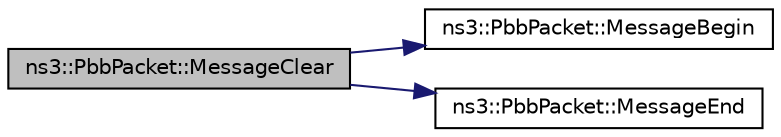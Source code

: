 digraph "ns3::PbbPacket::MessageClear"
{
 // LATEX_PDF_SIZE
  edge [fontname="Helvetica",fontsize="10",labelfontname="Helvetica",labelfontsize="10"];
  node [fontname="Helvetica",fontsize="10",shape=record];
  rankdir="LR";
  Node1 [label="ns3::PbbPacket::MessageClear",height=0.2,width=0.4,color="black", fillcolor="grey75", style="filled", fontcolor="black",tooltip="Removes all messages from this packet."];
  Node1 -> Node2 [color="midnightblue",fontsize="10",style="solid",fontname="Helvetica"];
  Node2 [label="ns3::PbbPacket::MessageBegin",height=0.2,width=0.4,color="black", fillcolor="white", style="filled",URL="$classns3_1_1_pbb_packet.html#a78d131c19a9179e3e48427ae35705dc1",tooltip=" "];
  Node1 -> Node3 [color="midnightblue",fontsize="10",style="solid",fontname="Helvetica"];
  Node3 [label="ns3::PbbPacket::MessageEnd",height=0.2,width=0.4,color="black", fillcolor="white", style="filled",URL="$classns3_1_1_pbb_packet.html#a216fc11ab7b3cb96b5565f05b63b4e96",tooltip=" "];
}
